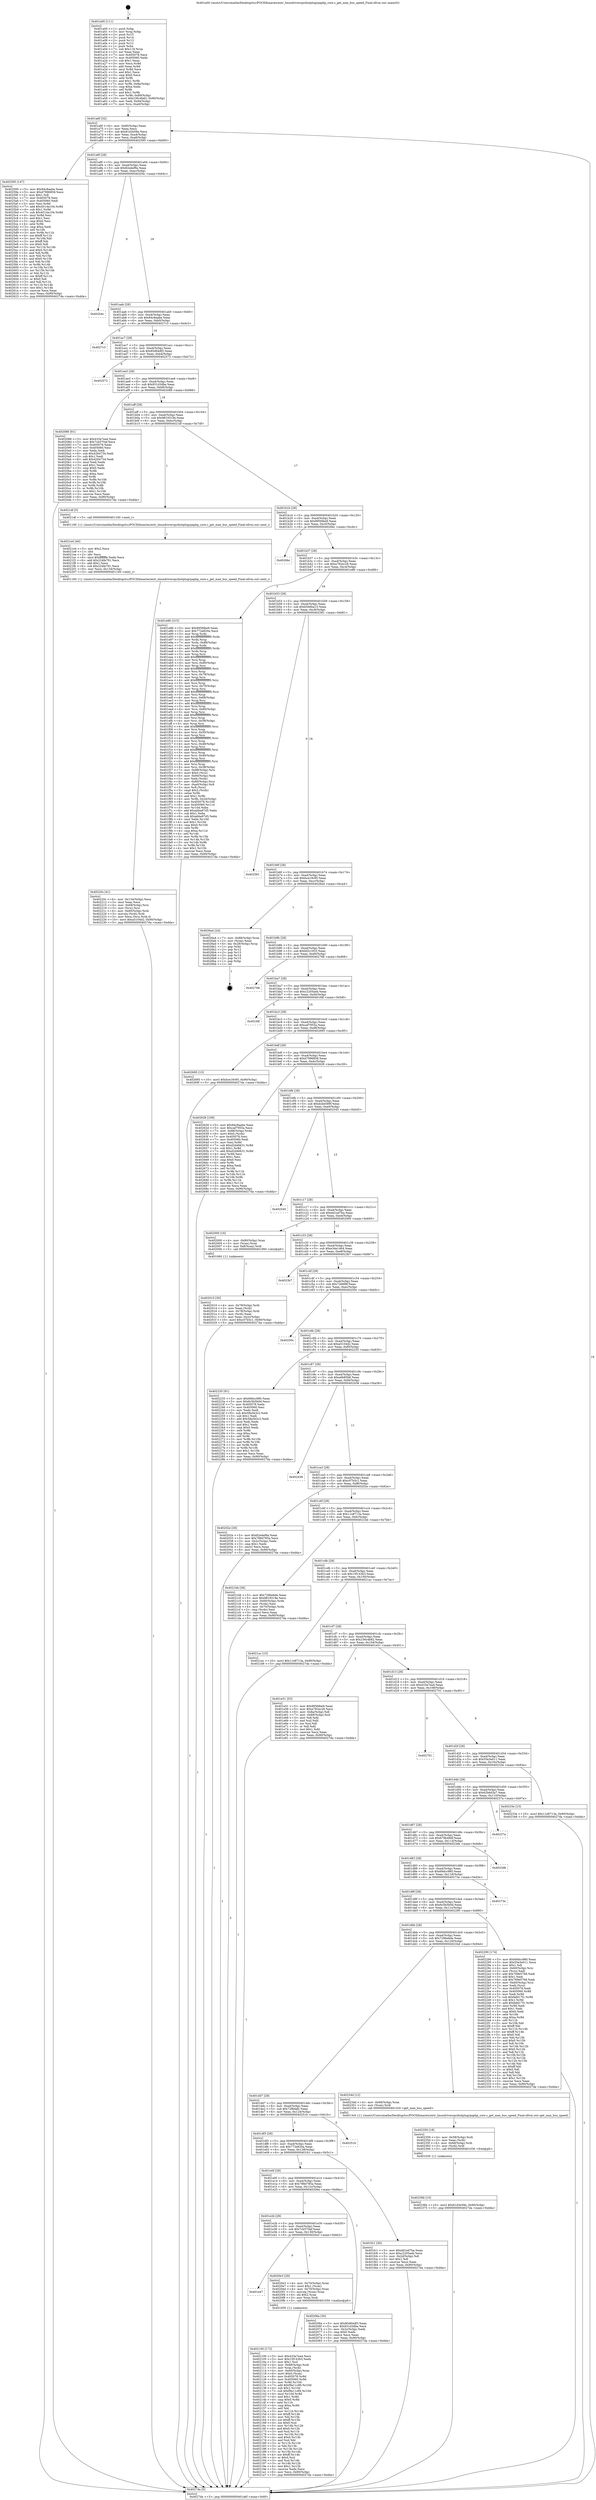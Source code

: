 digraph "0x401a00" {
  label = "0x401a00 (/mnt/c/Users/mathe/Desktop/tcc/POCII/binaries/extr_linuxdriverspcihotplugrpaphp_core.c_get_max_bus_speed_Final-ollvm.out::main(0))"
  labelloc = "t"
  node[shape=record]

  Entry [label="",width=0.3,height=0.3,shape=circle,fillcolor=black,style=filled]
  "0x401a6f" [label="{
     0x401a6f [32]\l
     | [instrs]\l
     &nbsp;&nbsp;0x401a6f \<+6\>: mov -0x90(%rbp),%eax\l
     &nbsp;&nbsp;0x401a75 \<+2\>: mov %eax,%ecx\l
     &nbsp;&nbsp;0x401a77 \<+6\>: sub $0x81d3e58e,%ecx\l
     &nbsp;&nbsp;0x401a7d \<+6\>: mov %eax,-0xa4(%rbp)\l
     &nbsp;&nbsp;0x401a83 \<+6\>: mov %ecx,-0xa8(%rbp)\l
     &nbsp;&nbsp;0x401a89 \<+6\>: je 0000000000402595 \<main+0xb95\>\l
  }"]
  "0x402595" [label="{
     0x402595 [147]\l
     | [instrs]\l
     &nbsp;&nbsp;0x402595 \<+5\>: mov $0x84c8aabe,%eax\l
     &nbsp;&nbsp;0x40259a \<+5\>: mov $0xd7996858,%ecx\l
     &nbsp;&nbsp;0x40259f \<+2\>: mov $0x1,%dl\l
     &nbsp;&nbsp;0x4025a1 \<+7\>: mov 0x405078,%esi\l
     &nbsp;&nbsp;0x4025a8 \<+7\>: mov 0x405060,%edi\l
     &nbsp;&nbsp;0x4025af \<+3\>: mov %esi,%r8d\l
     &nbsp;&nbsp;0x4025b2 \<+7\>: add $0x4514a104,%r8d\l
     &nbsp;&nbsp;0x4025b9 \<+4\>: sub $0x1,%r8d\l
     &nbsp;&nbsp;0x4025bd \<+7\>: sub $0x4514a104,%r8d\l
     &nbsp;&nbsp;0x4025c4 \<+4\>: imul %r8d,%esi\l
     &nbsp;&nbsp;0x4025c8 \<+3\>: and $0x1,%esi\l
     &nbsp;&nbsp;0x4025cb \<+3\>: cmp $0x0,%esi\l
     &nbsp;&nbsp;0x4025ce \<+4\>: sete %r9b\l
     &nbsp;&nbsp;0x4025d2 \<+3\>: cmp $0xa,%edi\l
     &nbsp;&nbsp;0x4025d5 \<+4\>: setl %r10b\l
     &nbsp;&nbsp;0x4025d9 \<+3\>: mov %r9b,%r11b\l
     &nbsp;&nbsp;0x4025dc \<+4\>: xor $0xff,%r11b\l
     &nbsp;&nbsp;0x4025e0 \<+3\>: mov %r10b,%bl\l
     &nbsp;&nbsp;0x4025e3 \<+3\>: xor $0xff,%bl\l
     &nbsp;&nbsp;0x4025e6 \<+3\>: xor $0x0,%dl\l
     &nbsp;&nbsp;0x4025e9 \<+3\>: mov %r11b,%r14b\l
     &nbsp;&nbsp;0x4025ec \<+4\>: and $0x0,%r14b\l
     &nbsp;&nbsp;0x4025f0 \<+3\>: and %dl,%r9b\l
     &nbsp;&nbsp;0x4025f3 \<+3\>: mov %bl,%r15b\l
     &nbsp;&nbsp;0x4025f6 \<+4\>: and $0x0,%r15b\l
     &nbsp;&nbsp;0x4025fa \<+3\>: and %dl,%r10b\l
     &nbsp;&nbsp;0x4025fd \<+3\>: or %r9b,%r14b\l
     &nbsp;&nbsp;0x402600 \<+3\>: or %r10b,%r15b\l
     &nbsp;&nbsp;0x402603 \<+3\>: xor %r15b,%r14b\l
     &nbsp;&nbsp;0x402606 \<+3\>: or %bl,%r11b\l
     &nbsp;&nbsp;0x402609 \<+4\>: xor $0xff,%r11b\l
     &nbsp;&nbsp;0x40260d \<+3\>: or $0x0,%dl\l
     &nbsp;&nbsp;0x402610 \<+3\>: and %dl,%r11b\l
     &nbsp;&nbsp;0x402613 \<+3\>: or %r11b,%r14b\l
     &nbsp;&nbsp;0x402616 \<+4\>: test $0x1,%r14b\l
     &nbsp;&nbsp;0x40261a \<+3\>: cmovne %ecx,%eax\l
     &nbsp;&nbsp;0x40261d \<+6\>: mov %eax,-0x90(%rbp)\l
     &nbsp;&nbsp;0x402623 \<+5\>: jmp 00000000004027da \<main+0xdda\>\l
  }"]
  "0x401a8f" [label="{
     0x401a8f [28]\l
     | [instrs]\l
     &nbsp;&nbsp;0x401a8f \<+5\>: jmp 0000000000401a94 \<main+0x94\>\l
     &nbsp;&nbsp;0x401a94 \<+6\>: mov -0xa4(%rbp),%eax\l
     &nbsp;&nbsp;0x401a9a \<+5\>: sub $0x82edef9a,%eax\l
     &nbsp;&nbsp;0x401a9f \<+6\>: mov %eax,-0xac(%rbp)\l
     &nbsp;&nbsp;0x401aa5 \<+6\>: je 000000000040204c \<main+0x64c\>\l
  }"]
  Exit [label="",width=0.3,height=0.3,shape=circle,fillcolor=black,style=filled,peripheries=2]
  "0x40204c" [label="{
     0x40204c\l
  }", style=dashed]
  "0x401aab" [label="{
     0x401aab [28]\l
     | [instrs]\l
     &nbsp;&nbsp;0x401aab \<+5\>: jmp 0000000000401ab0 \<main+0xb0\>\l
     &nbsp;&nbsp;0x401ab0 \<+6\>: mov -0xa4(%rbp),%eax\l
     &nbsp;&nbsp;0x401ab6 \<+5\>: sub $0x84c8aabe,%eax\l
     &nbsp;&nbsp;0x401abb \<+6\>: mov %eax,-0xb0(%rbp)\l
     &nbsp;&nbsp;0x401ac1 \<+6\>: je 00000000004027c3 \<main+0xdc3\>\l
  }"]
  "0x40236b" [label="{
     0x40236b [15]\l
     | [instrs]\l
     &nbsp;&nbsp;0x40236b \<+10\>: movl $0x81d3e58e,-0x90(%rbp)\l
     &nbsp;&nbsp;0x402375 \<+5\>: jmp 00000000004027da \<main+0xdda\>\l
  }"]
  "0x4027c3" [label="{
     0x4027c3\l
  }", style=dashed]
  "0x401ac7" [label="{
     0x401ac7 [28]\l
     | [instrs]\l
     &nbsp;&nbsp;0x401ac7 \<+5\>: jmp 0000000000401acc \<main+0xcc\>\l
     &nbsp;&nbsp;0x401acc \<+6\>: mov -0xa4(%rbp),%eax\l
     &nbsp;&nbsp;0x401ad2 \<+5\>: sub $0x85d64df3,%eax\l
     &nbsp;&nbsp;0x401ad7 \<+6\>: mov %eax,-0xb4(%rbp)\l
     &nbsp;&nbsp;0x401add \<+6\>: je 0000000000402572 \<main+0xb72\>\l
  }"]
  "0x402359" [label="{
     0x402359 [18]\l
     | [instrs]\l
     &nbsp;&nbsp;0x402359 \<+4\>: mov -0x58(%rbp),%rdi\l
     &nbsp;&nbsp;0x40235d \<+2\>: mov %eax,(%rdi)\l
     &nbsp;&nbsp;0x40235f \<+4\>: mov -0x68(%rbp),%rdi\l
     &nbsp;&nbsp;0x402363 \<+3\>: mov (%rdi),%rdi\l
     &nbsp;&nbsp;0x402366 \<+5\>: call 0000000000401030 \<free@plt\>\l
     | [calls]\l
     &nbsp;&nbsp;0x401030 \{1\} (unknown)\l
  }"]
  "0x402572" [label="{
     0x402572\l
  }", style=dashed]
  "0x401ae3" [label="{
     0x401ae3 [28]\l
     | [instrs]\l
     &nbsp;&nbsp;0x401ae3 \<+5\>: jmp 0000000000401ae8 \<main+0xe8\>\l
     &nbsp;&nbsp;0x401ae8 \<+6\>: mov -0xa4(%rbp),%eax\l
     &nbsp;&nbsp;0x401aee \<+5\>: sub $0x931d3dbe,%eax\l
     &nbsp;&nbsp;0x401af3 \<+6\>: mov %eax,-0xb8(%rbp)\l
     &nbsp;&nbsp;0x401af9 \<+6\>: je 0000000000402088 \<main+0x688\>\l
  }"]
  "0x40220c" [label="{
     0x40220c [41]\l
     | [instrs]\l
     &nbsp;&nbsp;0x40220c \<+6\>: mov -0x134(%rbp),%ecx\l
     &nbsp;&nbsp;0x402212 \<+3\>: imul %eax,%ecx\l
     &nbsp;&nbsp;0x402215 \<+4\>: mov -0x68(%rbp),%rsi\l
     &nbsp;&nbsp;0x402219 \<+3\>: mov (%rsi),%rsi\l
     &nbsp;&nbsp;0x40221c \<+4\>: mov -0x60(%rbp),%rdi\l
     &nbsp;&nbsp;0x402220 \<+3\>: movslq (%rdi),%rdi\l
     &nbsp;&nbsp;0x402223 \<+3\>: mov %ecx,(%rsi,%rdi,4)\l
     &nbsp;&nbsp;0x402226 \<+10\>: movl $0xa5104d2,-0x90(%rbp)\l
     &nbsp;&nbsp;0x402230 \<+5\>: jmp 00000000004027da \<main+0xdda\>\l
  }"]
  "0x402088" [label="{
     0x402088 [91]\l
     | [instrs]\l
     &nbsp;&nbsp;0x402088 \<+5\>: mov $0x433a7ea4,%eax\l
     &nbsp;&nbsp;0x40208d \<+5\>: mov $0x7cb570af,%ecx\l
     &nbsp;&nbsp;0x402092 \<+7\>: mov 0x405078,%edx\l
     &nbsp;&nbsp;0x402099 \<+7\>: mov 0x405060,%esi\l
     &nbsp;&nbsp;0x4020a0 \<+2\>: mov %edx,%edi\l
     &nbsp;&nbsp;0x4020a2 \<+6\>: sub $0x4264734,%edi\l
     &nbsp;&nbsp;0x4020a8 \<+3\>: sub $0x1,%edi\l
     &nbsp;&nbsp;0x4020ab \<+6\>: add $0x4264734,%edi\l
     &nbsp;&nbsp;0x4020b1 \<+3\>: imul %edi,%edx\l
     &nbsp;&nbsp;0x4020b4 \<+3\>: and $0x1,%edx\l
     &nbsp;&nbsp;0x4020b7 \<+3\>: cmp $0x0,%edx\l
     &nbsp;&nbsp;0x4020ba \<+4\>: sete %r8b\l
     &nbsp;&nbsp;0x4020be \<+3\>: cmp $0xa,%esi\l
     &nbsp;&nbsp;0x4020c1 \<+4\>: setl %r9b\l
     &nbsp;&nbsp;0x4020c5 \<+3\>: mov %r8b,%r10b\l
     &nbsp;&nbsp;0x4020c8 \<+3\>: and %r9b,%r10b\l
     &nbsp;&nbsp;0x4020cb \<+3\>: xor %r9b,%r8b\l
     &nbsp;&nbsp;0x4020ce \<+3\>: or %r8b,%r10b\l
     &nbsp;&nbsp;0x4020d1 \<+4\>: test $0x1,%r10b\l
     &nbsp;&nbsp;0x4020d5 \<+3\>: cmovne %ecx,%eax\l
     &nbsp;&nbsp;0x4020d8 \<+6\>: mov %eax,-0x90(%rbp)\l
     &nbsp;&nbsp;0x4020de \<+5\>: jmp 00000000004027da \<main+0xdda\>\l
  }"]
  "0x401aff" [label="{
     0x401aff [28]\l
     | [instrs]\l
     &nbsp;&nbsp;0x401aff \<+5\>: jmp 0000000000401b04 \<main+0x104\>\l
     &nbsp;&nbsp;0x401b04 \<+6\>: mov -0xa4(%rbp),%eax\l
     &nbsp;&nbsp;0x401b0a \<+5\>: sub $0x9819319e,%eax\l
     &nbsp;&nbsp;0x401b0f \<+6\>: mov %eax,-0xbc(%rbp)\l
     &nbsp;&nbsp;0x401b15 \<+6\>: je 00000000004021df \<main+0x7df\>\l
  }"]
  "0x4021e4" [label="{
     0x4021e4 [40]\l
     | [instrs]\l
     &nbsp;&nbsp;0x4021e4 \<+5\>: mov $0x2,%ecx\l
     &nbsp;&nbsp;0x4021e9 \<+1\>: cltd\l
     &nbsp;&nbsp;0x4021ea \<+2\>: idiv %ecx\l
     &nbsp;&nbsp;0x4021ec \<+6\>: imul $0xfffffffe,%edx,%ecx\l
     &nbsp;&nbsp;0x4021f2 \<+6\>: add $0x224fa791,%ecx\l
     &nbsp;&nbsp;0x4021f8 \<+3\>: add $0x1,%ecx\l
     &nbsp;&nbsp;0x4021fb \<+6\>: sub $0x224fa791,%ecx\l
     &nbsp;&nbsp;0x402201 \<+6\>: mov %ecx,-0x134(%rbp)\l
     &nbsp;&nbsp;0x402207 \<+5\>: call 0000000000401160 \<next_i\>\l
     | [calls]\l
     &nbsp;&nbsp;0x401160 \{1\} (/mnt/c/Users/mathe/Desktop/tcc/POCII/binaries/extr_linuxdriverspcihotplugrpaphp_core.c_get_max_bus_speed_Final-ollvm.out::next_i)\l
  }"]
  "0x4021df" [label="{
     0x4021df [5]\l
     | [instrs]\l
     &nbsp;&nbsp;0x4021df \<+5\>: call 0000000000401160 \<next_i\>\l
     | [calls]\l
     &nbsp;&nbsp;0x401160 \{1\} (/mnt/c/Users/mathe/Desktop/tcc/POCII/binaries/extr_linuxdriverspcihotplugrpaphp_core.c_get_max_bus_speed_Final-ollvm.out::next_i)\l
  }"]
  "0x401b1b" [label="{
     0x401b1b [28]\l
     | [instrs]\l
     &nbsp;&nbsp;0x401b1b \<+5\>: jmp 0000000000401b20 \<main+0x120\>\l
     &nbsp;&nbsp;0x401b20 \<+6\>: mov -0xa4(%rbp),%eax\l
     &nbsp;&nbsp;0x401b26 \<+5\>: sub $0x995fdbe9,%eax\l
     &nbsp;&nbsp;0x401b2b \<+6\>: mov %eax,-0xc0(%rbp)\l
     &nbsp;&nbsp;0x401b31 \<+6\>: je 00000000004026bc \<main+0xcbc\>\l
  }"]
  "0x402100" [label="{
     0x402100 [172]\l
     | [instrs]\l
     &nbsp;&nbsp;0x402100 \<+5\>: mov $0x433a7ea4,%ecx\l
     &nbsp;&nbsp;0x402105 \<+5\>: mov $0x15f143b3,%edx\l
     &nbsp;&nbsp;0x40210a \<+3\>: mov $0x1,%sil\l
     &nbsp;&nbsp;0x40210d \<+4\>: mov -0x68(%rbp),%rdi\l
     &nbsp;&nbsp;0x402111 \<+3\>: mov %rax,(%rdi)\l
     &nbsp;&nbsp;0x402114 \<+4\>: mov -0x60(%rbp),%rax\l
     &nbsp;&nbsp;0x402118 \<+6\>: movl $0x0,(%rax)\l
     &nbsp;&nbsp;0x40211e \<+8\>: mov 0x405078,%r8d\l
     &nbsp;&nbsp;0x402126 \<+8\>: mov 0x405060,%r9d\l
     &nbsp;&nbsp;0x40212e \<+3\>: mov %r8d,%r10d\l
     &nbsp;&nbsp;0x402131 \<+7\>: add $0xf9a11c89,%r10d\l
     &nbsp;&nbsp;0x402138 \<+4\>: sub $0x1,%r10d\l
     &nbsp;&nbsp;0x40213c \<+7\>: sub $0xf9a11c89,%r10d\l
     &nbsp;&nbsp;0x402143 \<+4\>: imul %r10d,%r8d\l
     &nbsp;&nbsp;0x402147 \<+4\>: and $0x1,%r8d\l
     &nbsp;&nbsp;0x40214b \<+4\>: cmp $0x0,%r8d\l
     &nbsp;&nbsp;0x40214f \<+4\>: sete %r11b\l
     &nbsp;&nbsp;0x402153 \<+4\>: cmp $0xa,%r9d\l
     &nbsp;&nbsp;0x402157 \<+3\>: setl %bl\l
     &nbsp;&nbsp;0x40215a \<+3\>: mov %r11b,%r14b\l
     &nbsp;&nbsp;0x40215d \<+4\>: xor $0xff,%r14b\l
     &nbsp;&nbsp;0x402161 \<+3\>: mov %bl,%r15b\l
     &nbsp;&nbsp;0x402164 \<+4\>: xor $0xff,%r15b\l
     &nbsp;&nbsp;0x402168 \<+4\>: xor $0x0,%sil\l
     &nbsp;&nbsp;0x40216c \<+3\>: mov %r14b,%r12b\l
     &nbsp;&nbsp;0x40216f \<+4\>: and $0x0,%r12b\l
     &nbsp;&nbsp;0x402173 \<+3\>: and %sil,%r11b\l
     &nbsp;&nbsp;0x402176 \<+3\>: mov %r15b,%r13b\l
     &nbsp;&nbsp;0x402179 \<+4\>: and $0x0,%r13b\l
     &nbsp;&nbsp;0x40217d \<+3\>: and %sil,%bl\l
     &nbsp;&nbsp;0x402180 \<+3\>: or %r11b,%r12b\l
     &nbsp;&nbsp;0x402183 \<+3\>: or %bl,%r13b\l
     &nbsp;&nbsp;0x402186 \<+3\>: xor %r13b,%r12b\l
     &nbsp;&nbsp;0x402189 \<+3\>: or %r15b,%r14b\l
     &nbsp;&nbsp;0x40218c \<+4\>: xor $0xff,%r14b\l
     &nbsp;&nbsp;0x402190 \<+4\>: or $0x0,%sil\l
     &nbsp;&nbsp;0x402194 \<+3\>: and %sil,%r14b\l
     &nbsp;&nbsp;0x402197 \<+3\>: or %r14b,%r12b\l
     &nbsp;&nbsp;0x40219a \<+4\>: test $0x1,%r12b\l
     &nbsp;&nbsp;0x40219e \<+3\>: cmovne %edx,%ecx\l
     &nbsp;&nbsp;0x4021a1 \<+6\>: mov %ecx,-0x90(%rbp)\l
     &nbsp;&nbsp;0x4021a7 \<+5\>: jmp 00000000004027da \<main+0xdda\>\l
  }"]
  "0x4026bc" [label="{
     0x4026bc\l
  }", style=dashed]
  "0x401b37" [label="{
     0x401b37 [28]\l
     | [instrs]\l
     &nbsp;&nbsp;0x401b37 \<+5\>: jmp 0000000000401b3c \<main+0x13c\>\l
     &nbsp;&nbsp;0x401b3c \<+6\>: mov -0xa4(%rbp),%eax\l
     &nbsp;&nbsp;0x401b42 \<+5\>: sub $0xa792ec28,%eax\l
     &nbsp;&nbsp;0x401b47 \<+6\>: mov %eax,-0xc4(%rbp)\l
     &nbsp;&nbsp;0x401b4d \<+6\>: je 0000000000401e86 \<main+0x486\>\l
  }"]
  "0x401e47" [label="{
     0x401e47\l
  }", style=dashed]
  "0x401e86" [label="{
     0x401e86 [315]\l
     | [instrs]\l
     &nbsp;&nbsp;0x401e86 \<+5\>: mov $0x995fdbe9,%eax\l
     &nbsp;&nbsp;0x401e8b \<+5\>: mov $0x772e820a,%ecx\l
     &nbsp;&nbsp;0x401e90 \<+3\>: mov %rsp,%rdx\l
     &nbsp;&nbsp;0x401e93 \<+4\>: add $0xfffffffffffffff0,%rdx\l
     &nbsp;&nbsp;0x401e97 \<+3\>: mov %rdx,%rsp\l
     &nbsp;&nbsp;0x401e9a \<+7\>: mov %rdx,-0x88(%rbp)\l
     &nbsp;&nbsp;0x401ea1 \<+3\>: mov %rsp,%rdx\l
     &nbsp;&nbsp;0x401ea4 \<+4\>: add $0xfffffffffffffff0,%rdx\l
     &nbsp;&nbsp;0x401ea8 \<+3\>: mov %rdx,%rsp\l
     &nbsp;&nbsp;0x401eab \<+3\>: mov %rsp,%rsi\l
     &nbsp;&nbsp;0x401eae \<+4\>: add $0xfffffffffffffff0,%rsi\l
     &nbsp;&nbsp;0x401eb2 \<+3\>: mov %rsi,%rsp\l
     &nbsp;&nbsp;0x401eb5 \<+4\>: mov %rsi,-0x80(%rbp)\l
     &nbsp;&nbsp;0x401eb9 \<+3\>: mov %rsp,%rsi\l
     &nbsp;&nbsp;0x401ebc \<+4\>: add $0xfffffffffffffff0,%rsi\l
     &nbsp;&nbsp;0x401ec0 \<+3\>: mov %rsi,%rsp\l
     &nbsp;&nbsp;0x401ec3 \<+4\>: mov %rsi,-0x78(%rbp)\l
     &nbsp;&nbsp;0x401ec7 \<+3\>: mov %rsp,%rsi\l
     &nbsp;&nbsp;0x401eca \<+4\>: add $0xfffffffffffffff0,%rsi\l
     &nbsp;&nbsp;0x401ece \<+3\>: mov %rsi,%rsp\l
     &nbsp;&nbsp;0x401ed1 \<+4\>: mov %rsi,-0x70(%rbp)\l
     &nbsp;&nbsp;0x401ed5 \<+3\>: mov %rsp,%rsi\l
     &nbsp;&nbsp;0x401ed8 \<+4\>: add $0xfffffffffffffff0,%rsi\l
     &nbsp;&nbsp;0x401edc \<+3\>: mov %rsi,%rsp\l
     &nbsp;&nbsp;0x401edf \<+4\>: mov %rsi,-0x68(%rbp)\l
     &nbsp;&nbsp;0x401ee3 \<+3\>: mov %rsp,%rsi\l
     &nbsp;&nbsp;0x401ee6 \<+4\>: add $0xfffffffffffffff0,%rsi\l
     &nbsp;&nbsp;0x401eea \<+3\>: mov %rsi,%rsp\l
     &nbsp;&nbsp;0x401eed \<+4\>: mov %rsi,-0x60(%rbp)\l
     &nbsp;&nbsp;0x401ef1 \<+3\>: mov %rsp,%rsi\l
     &nbsp;&nbsp;0x401ef4 \<+4\>: add $0xfffffffffffffff0,%rsi\l
     &nbsp;&nbsp;0x401ef8 \<+3\>: mov %rsi,%rsp\l
     &nbsp;&nbsp;0x401efb \<+4\>: mov %rsi,-0x58(%rbp)\l
     &nbsp;&nbsp;0x401eff \<+3\>: mov %rsp,%rsi\l
     &nbsp;&nbsp;0x401f02 \<+4\>: add $0xfffffffffffffff0,%rsi\l
     &nbsp;&nbsp;0x401f06 \<+3\>: mov %rsi,%rsp\l
     &nbsp;&nbsp;0x401f09 \<+4\>: mov %rsi,-0x50(%rbp)\l
     &nbsp;&nbsp;0x401f0d \<+3\>: mov %rsp,%rsi\l
     &nbsp;&nbsp;0x401f10 \<+4\>: add $0xfffffffffffffff0,%rsi\l
     &nbsp;&nbsp;0x401f14 \<+3\>: mov %rsi,%rsp\l
     &nbsp;&nbsp;0x401f17 \<+4\>: mov %rsi,-0x48(%rbp)\l
     &nbsp;&nbsp;0x401f1b \<+3\>: mov %rsp,%rsi\l
     &nbsp;&nbsp;0x401f1e \<+4\>: add $0xfffffffffffffff0,%rsi\l
     &nbsp;&nbsp;0x401f22 \<+3\>: mov %rsi,%rsp\l
     &nbsp;&nbsp;0x401f25 \<+4\>: mov %rsi,-0x40(%rbp)\l
     &nbsp;&nbsp;0x401f29 \<+3\>: mov %rsp,%rsi\l
     &nbsp;&nbsp;0x401f2c \<+4\>: add $0xfffffffffffffff0,%rsi\l
     &nbsp;&nbsp;0x401f30 \<+3\>: mov %rsi,%rsp\l
     &nbsp;&nbsp;0x401f33 \<+4\>: mov %rsi,-0x38(%rbp)\l
     &nbsp;&nbsp;0x401f37 \<+7\>: mov -0x88(%rbp),%rsi\l
     &nbsp;&nbsp;0x401f3e \<+6\>: movl $0x0,(%rsi)\l
     &nbsp;&nbsp;0x401f44 \<+6\>: mov -0x94(%rbp),%edi\l
     &nbsp;&nbsp;0x401f4a \<+2\>: mov %edi,(%rdx)\l
     &nbsp;&nbsp;0x401f4c \<+4\>: mov -0x80(%rbp),%rsi\l
     &nbsp;&nbsp;0x401f50 \<+7\>: mov -0xa0(%rbp),%r8\l
     &nbsp;&nbsp;0x401f57 \<+3\>: mov %r8,(%rsi)\l
     &nbsp;&nbsp;0x401f5a \<+3\>: cmpl $0x2,(%rdx)\l
     &nbsp;&nbsp;0x401f5d \<+4\>: setne %r9b\l
     &nbsp;&nbsp;0x401f61 \<+4\>: and $0x1,%r9b\l
     &nbsp;&nbsp;0x401f65 \<+4\>: mov %r9b,-0x2d(%rbp)\l
     &nbsp;&nbsp;0x401f69 \<+8\>: mov 0x405078,%r10d\l
     &nbsp;&nbsp;0x401f71 \<+8\>: mov 0x405060,%r11d\l
     &nbsp;&nbsp;0x401f79 \<+3\>: mov %r10d,%ebx\l
     &nbsp;&nbsp;0x401f7c \<+6\>: add $0xabba97d5,%ebx\l
     &nbsp;&nbsp;0x401f82 \<+3\>: sub $0x1,%ebx\l
     &nbsp;&nbsp;0x401f85 \<+6\>: sub $0xabba97d5,%ebx\l
     &nbsp;&nbsp;0x401f8b \<+4\>: imul %ebx,%r10d\l
     &nbsp;&nbsp;0x401f8f \<+4\>: and $0x1,%r10d\l
     &nbsp;&nbsp;0x401f93 \<+4\>: cmp $0x0,%r10d\l
     &nbsp;&nbsp;0x401f97 \<+4\>: sete %r9b\l
     &nbsp;&nbsp;0x401f9b \<+4\>: cmp $0xa,%r11d\l
     &nbsp;&nbsp;0x401f9f \<+4\>: setl %r14b\l
     &nbsp;&nbsp;0x401fa3 \<+3\>: mov %r9b,%r15b\l
     &nbsp;&nbsp;0x401fa6 \<+3\>: and %r14b,%r15b\l
     &nbsp;&nbsp;0x401fa9 \<+3\>: xor %r14b,%r9b\l
     &nbsp;&nbsp;0x401fac \<+3\>: or %r9b,%r15b\l
     &nbsp;&nbsp;0x401faf \<+4\>: test $0x1,%r15b\l
     &nbsp;&nbsp;0x401fb3 \<+3\>: cmovne %ecx,%eax\l
     &nbsp;&nbsp;0x401fb6 \<+6\>: mov %eax,-0x90(%rbp)\l
     &nbsp;&nbsp;0x401fbc \<+5\>: jmp 00000000004027da \<main+0xdda\>\l
  }"]
  "0x401b53" [label="{
     0x401b53 [28]\l
     | [instrs]\l
     &nbsp;&nbsp;0x401b53 \<+5\>: jmp 0000000000401b58 \<main+0x158\>\l
     &nbsp;&nbsp;0x401b58 \<+6\>: mov -0xa4(%rbp),%eax\l
     &nbsp;&nbsp;0x401b5e \<+5\>: sub $0xb5b6ba15,%eax\l
     &nbsp;&nbsp;0x401b63 \<+6\>: mov %eax,-0xc8(%rbp)\l
     &nbsp;&nbsp;0x401b69 \<+6\>: je 0000000000402581 \<main+0xb81\>\l
  }"]
  "0x4020e3" [label="{
     0x4020e3 [29]\l
     | [instrs]\l
     &nbsp;&nbsp;0x4020e3 \<+4\>: mov -0x70(%rbp),%rax\l
     &nbsp;&nbsp;0x4020e7 \<+6\>: movl $0x1,(%rax)\l
     &nbsp;&nbsp;0x4020ed \<+4\>: mov -0x70(%rbp),%rax\l
     &nbsp;&nbsp;0x4020f1 \<+3\>: movslq (%rax),%rax\l
     &nbsp;&nbsp;0x4020f4 \<+4\>: shl $0x2,%rax\l
     &nbsp;&nbsp;0x4020f8 \<+3\>: mov %rax,%rdi\l
     &nbsp;&nbsp;0x4020fb \<+5\>: call 0000000000401050 \<malloc@plt\>\l
     | [calls]\l
     &nbsp;&nbsp;0x401050 \{1\} (unknown)\l
  }"]
  "0x402581" [label="{
     0x402581\l
  }", style=dashed]
  "0x401b6f" [label="{
     0x401b6f [28]\l
     | [instrs]\l
     &nbsp;&nbsp;0x401b6f \<+5\>: jmp 0000000000401b74 \<main+0x174\>\l
     &nbsp;&nbsp;0x401b74 \<+6\>: mov -0xa4(%rbp),%eax\l
     &nbsp;&nbsp;0x401b7a \<+5\>: sub $0xbce19c95,%eax\l
     &nbsp;&nbsp;0x401b7f \<+6\>: mov %eax,-0xcc(%rbp)\l
     &nbsp;&nbsp;0x401b85 \<+6\>: je 00000000004026a4 \<main+0xca4\>\l
  }"]
  "0x401e2b" [label="{
     0x401e2b [28]\l
     | [instrs]\l
     &nbsp;&nbsp;0x401e2b \<+5\>: jmp 0000000000401e30 \<main+0x430\>\l
     &nbsp;&nbsp;0x401e30 \<+6\>: mov -0xa4(%rbp),%eax\l
     &nbsp;&nbsp;0x401e36 \<+5\>: sub $0x7cb570af,%eax\l
     &nbsp;&nbsp;0x401e3b \<+6\>: mov %eax,-0x130(%rbp)\l
     &nbsp;&nbsp;0x401e41 \<+6\>: je 00000000004020e3 \<main+0x6e3\>\l
  }"]
  "0x4026a4" [label="{
     0x4026a4 [24]\l
     | [instrs]\l
     &nbsp;&nbsp;0x4026a4 \<+7\>: mov -0x88(%rbp),%rax\l
     &nbsp;&nbsp;0x4026ab \<+2\>: mov (%rax),%eax\l
     &nbsp;&nbsp;0x4026ad \<+4\>: lea -0x28(%rbp),%rsp\l
     &nbsp;&nbsp;0x4026b1 \<+1\>: pop %rbx\l
     &nbsp;&nbsp;0x4026b2 \<+2\>: pop %r12\l
     &nbsp;&nbsp;0x4026b4 \<+2\>: pop %r13\l
     &nbsp;&nbsp;0x4026b6 \<+2\>: pop %r14\l
     &nbsp;&nbsp;0x4026b8 \<+2\>: pop %r15\l
     &nbsp;&nbsp;0x4026ba \<+1\>: pop %rbp\l
     &nbsp;&nbsp;0x4026bb \<+1\>: ret\l
  }"]
  "0x401b8b" [label="{
     0x401b8b [28]\l
     | [instrs]\l
     &nbsp;&nbsp;0x401b8b \<+5\>: jmp 0000000000401b90 \<main+0x190\>\l
     &nbsp;&nbsp;0x401b90 \<+6\>: mov -0xa4(%rbp),%eax\l
     &nbsp;&nbsp;0x401b96 \<+5\>: sub $0xbf2c1933,%eax\l
     &nbsp;&nbsp;0x401b9b \<+6\>: mov %eax,-0xd0(%rbp)\l
     &nbsp;&nbsp;0x401ba1 \<+6\>: je 0000000000402768 \<main+0xd68\>\l
  }"]
  "0x40206a" [label="{
     0x40206a [30]\l
     | [instrs]\l
     &nbsp;&nbsp;0x40206a \<+5\>: mov $0x85d64df3,%eax\l
     &nbsp;&nbsp;0x40206f \<+5\>: mov $0x931d3dbe,%ecx\l
     &nbsp;&nbsp;0x402074 \<+3\>: mov -0x2c(%rbp),%edx\l
     &nbsp;&nbsp;0x402077 \<+3\>: cmp $0x0,%edx\l
     &nbsp;&nbsp;0x40207a \<+3\>: cmove %ecx,%eax\l
     &nbsp;&nbsp;0x40207d \<+6\>: mov %eax,-0x90(%rbp)\l
     &nbsp;&nbsp;0x402083 \<+5\>: jmp 00000000004027da \<main+0xdda\>\l
  }"]
  "0x402768" [label="{
     0x402768\l
  }", style=dashed]
  "0x401ba7" [label="{
     0x401ba7 [28]\l
     | [instrs]\l
     &nbsp;&nbsp;0x401ba7 \<+5\>: jmp 0000000000401bac \<main+0x1ac\>\l
     &nbsp;&nbsp;0x401bac \<+6\>: mov -0xa4(%rbp),%eax\l
     &nbsp;&nbsp;0x401bb2 \<+5\>: sub $0xc2205aeb,%eax\l
     &nbsp;&nbsp;0x401bb7 \<+6\>: mov %eax,-0xd4(%rbp)\l
     &nbsp;&nbsp;0x401bbd \<+6\>: je 0000000000401fdf \<main+0x5df\>\l
  }"]
  "0x402010" [label="{
     0x402010 [30]\l
     | [instrs]\l
     &nbsp;&nbsp;0x402010 \<+4\>: mov -0x78(%rbp),%rdi\l
     &nbsp;&nbsp;0x402014 \<+2\>: mov %eax,(%rdi)\l
     &nbsp;&nbsp;0x402016 \<+4\>: mov -0x78(%rbp),%rdi\l
     &nbsp;&nbsp;0x40201a \<+2\>: mov (%rdi),%eax\l
     &nbsp;&nbsp;0x40201c \<+3\>: mov %eax,-0x2c(%rbp)\l
     &nbsp;&nbsp;0x40201f \<+10\>: movl $0xc07b5c1,-0x90(%rbp)\l
     &nbsp;&nbsp;0x402029 \<+5\>: jmp 00000000004027da \<main+0xdda\>\l
  }"]
  "0x401fdf" [label="{
     0x401fdf\l
  }", style=dashed]
  "0x401bc3" [label="{
     0x401bc3 [28]\l
     | [instrs]\l
     &nbsp;&nbsp;0x401bc3 \<+5\>: jmp 0000000000401bc8 \<main+0x1c8\>\l
     &nbsp;&nbsp;0x401bc8 \<+6\>: mov -0xa4(%rbp),%eax\l
     &nbsp;&nbsp;0x401bce \<+5\>: sub $0xcaf7955a,%eax\l
     &nbsp;&nbsp;0x401bd3 \<+6\>: mov %eax,-0xd8(%rbp)\l
     &nbsp;&nbsp;0x401bd9 \<+6\>: je 0000000000402695 \<main+0xc95\>\l
  }"]
  "0x401e0f" [label="{
     0x401e0f [28]\l
     | [instrs]\l
     &nbsp;&nbsp;0x401e0f \<+5\>: jmp 0000000000401e14 \<main+0x414\>\l
     &nbsp;&nbsp;0x401e14 \<+6\>: mov -0xa4(%rbp),%eax\l
     &nbsp;&nbsp;0x401e1a \<+5\>: sub $0x788d785a,%eax\l
     &nbsp;&nbsp;0x401e1f \<+6\>: mov %eax,-0x12c(%rbp)\l
     &nbsp;&nbsp;0x401e25 \<+6\>: je 000000000040206a \<main+0x66a\>\l
  }"]
  "0x402695" [label="{
     0x402695 [15]\l
     | [instrs]\l
     &nbsp;&nbsp;0x402695 \<+10\>: movl $0xbce19c95,-0x90(%rbp)\l
     &nbsp;&nbsp;0x40269f \<+5\>: jmp 00000000004027da \<main+0xdda\>\l
  }"]
  "0x401bdf" [label="{
     0x401bdf [28]\l
     | [instrs]\l
     &nbsp;&nbsp;0x401bdf \<+5\>: jmp 0000000000401be4 \<main+0x1e4\>\l
     &nbsp;&nbsp;0x401be4 \<+6\>: mov -0xa4(%rbp),%eax\l
     &nbsp;&nbsp;0x401bea \<+5\>: sub $0xd7996858,%eax\l
     &nbsp;&nbsp;0x401bef \<+6\>: mov %eax,-0xdc(%rbp)\l
     &nbsp;&nbsp;0x401bf5 \<+6\>: je 0000000000402628 \<main+0xc28\>\l
  }"]
  "0x401fc1" [label="{
     0x401fc1 [30]\l
     | [instrs]\l
     &nbsp;&nbsp;0x401fc1 \<+5\>: mov $0xdd1ed7ba,%eax\l
     &nbsp;&nbsp;0x401fc6 \<+5\>: mov $0xc2205aeb,%ecx\l
     &nbsp;&nbsp;0x401fcb \<+3\>: mov -0x2d(%rbp),%dl\l
     &nbsp;&nbsp;0x401fce \<+3\>: test $0x1,%dl\l
     &nbsp;&nbsp;0x401fd1 \<+3\>: cmovne %ecx,%eax\l
     &nbsp;&nbsp;0x401fd4 \<+6\>: mov %eax,-0x90(%rbp)\l
     &nbsp;&nbsp;0x401fda \<+5\>: jmp 00000000004027da \<main+0xdda\>\l
  }"]
  "0x402628" [label="{
     0x402628 [109]\l
     | [instrs]\l
     &nbsp;&nbsp;0x402628 \<+5\>: mov $0x84c8aabe,%eax\l
     &nbsp;&nbsp;0x40262d \<+5\>: mov $0xcaf7955a,%ecx\l
     &nbsp;&nbsp;0x402632 \<+7\>: mov -0x88(%rbp),%rdx\l
     &nbsp;&nbsp;0x402639 \<+6\>: movl $0x0,(%rdx)\l
     &nbsp;&nbsp;0x40263f \<+7\>: mov 0x405078,%esi\l
     &nbsp;&nbsp;0x402646 \<+7\>: mov 0x405060,%edi\l
     &nbsp;&nbsp;0x40264d \<+3\>: mov %esi,%r8d\l
     &nbsp;&nbsp;0x402650 \<+7\>: sub $0xd2d46631,%r8d\l
     &nbsp;&nbsp;0x402657 \<+4\>: sub $0x1,%r8d\l
     &nbsp;&nbsp;0x40265b \<+7\>: add $0xd2d46631,%r8d\l
     &nbsp;&nbsp;0x402662 \<+4\>: imul %r8d,%esi\l
     &nbsp;&nbsp;0x402666 \<+3\>: and $0x1,%esi\l
     &nbsp;&nbsp;0x402669 \<+3\>: cmp $0x0,%esi\l
     &nbsp;&nbsp;0x40266c \<+4\>: sete %r9b\l
     &nbsp;&nbsp;0x402670 \<+3\>: cmp $0xa,%edi\l
     &nbsp;&nbsp;0x402673 \<+4\>: setl %r10b\l
     &nbsp;&nbsp;0x402677 \<+3\>: mov %r9b,%r11b\l
     &nbsp;&nbsp;0x40267a \<+3\>: and %r10b,%r11b\l
     &nbsp;&nbsp;0x40267d \<+3\>: xor %r10b,%r9b\l
     &nbsp;&nbsp;0x402680 \<+3\>: or %r9b,%r11b\l
     &nbsp;&nbsp;0x402683 \<+4\>: test $0x1,%r11b\l
     &nbsp;&nbsp;0x402687 \<+3\>: cmovne %ecx,%eax\l
     &nbsp;&nbsp;0x40268a \<+6\>: mov %eax,-0x90(%rbp)\l
     &nbsp;&nbsp;0x402690 \<+5\>: jmp 00000000004027da \<main+0xdda\>\l
  }"]
  "0x401bfb" [label="{
     0x401bfb [28]\l
     | [instrs]\l
     &nbsp;&nbsp;0x401bfb \<+5\>: jmp 0000000000401c00 \<main+0x200\>\l
     &nbsp;&nbsp;0x401c00 \<+6\>: mov -0xa4(%rbp),%eax\l
     &nbsp;&nbsp;0x401c06 \<+5\>: sub $0xdcbb589f,%eax\l
     &nbsp;&nbsp;0x401c0b \<+6\>: mov %eax,-0xe0(%rbp)\l
     &nbsp;&nbsp;0x401c11 \<+6\>: je 0000000000402545 \<main+0xb45\>\l
  }"]
  "0x401df3" [label="{
     0x401df3 [28]\l
     | [instrs]\l
     &nbsp;&nbsp;0x401df3 \<+5\>: jmp 0000000000401df8 \<main+0x3f8\>\l
     &nbsp;&nbsp;0x401df8 \<+6\>: mov -0xa4(%rbp),%eax\l
     &nbsp;&nbsp;0x401dfe \<+5\>: sub $0x772e820a,%eax\l
     &nbsp;&nbsp;0x401e03 \<+6\>: mov %eax,-0x128(%rbp)\l
     &nbsp;&nbsp;0x401e09 \<+6\>: je 0000000000401fc1 \<main+0x5c1\>\l
  }"]
  "0x402545" [label="{
     0x402545\l
  }", style=dashed]
  "0x401c17" [label="{
     0x401c17 [28]\l
     | [instrs]\l
     &nbsp;&nbsp;0x401c17 \<+5\>: jmp 0000000000401c1c \<main+0x21c\>\l
     &nbsp;&nbsp;0x401c1c \<+6\>: mov -0xa4(%rbp),%eax\l
     &nbsp;&nbsp;0x401c22 \<+5\>: sub $0xdd1ed7ba,%eax\l
     &nbsp;&nbsp;0x401c27 \<+6\>: mov %eax,-0xe4(%rbp)\l
     &nbsp;&nbsp;0x401c2d \<+6\>: je 0000000000402000 \<main+0x600\>\l
  }"]
  "0x40251b" [label="{
     0x40251b\l
  }", style=dashed]
  "0x402000" [label="{
     0x402000 [16]\l
     | [instrs]\l
     &nbsp;&nbsp;0x402000 \<+4\>: mov -0x80(%rbp),%rax\l
     &nbsp;&nbsp;0x402004 \<+3\>: mov (%rax),%rax\l
     &nbsp;&nbsp;0x402007 \<+4\>: mov 0x8(%rax),%rdi\l
     &nbsp;&nbsp;0x40200b \<+5\>: call 0000000000401060 \<atoi@plt\>\l
     | [calls]\l
     &nbsp;&nbsp;0x401060 \{1\} (unknown)\l
  }"]
  "0x401c33" [label="{
     0x401c33 [28]\l
     | [instrs]\l
     &nbsp;&nbsp;0x401c33 \<+5\>: jmp 0000000000401c38 \<main+0x238\>\l
     &nbsp;&nbsp;0x401c38 \<+6\>: mov -0xa4(%rbp),%eax\l
     &nbsp;&nbsp;0x401c3e \<+5\>: sub $0xe34e1464,%eax\l
     &nbsp;&nbsp;0x401c43 \<+6\>: mov %eax,-0xe8(%rbp)\l
     &nbsp;&nbsp;0x401c49 \<+6\>: je 00000000004023b7 \<main+0x9b7\>\l
  }"]
  "0x401dd7" [label="{
     0x401dd7 [28]\l
     | [instrs]\l
     &nbsp;&nbsp;0x401dd7 \<+5\>: jmp 0000000000401ddc \<main+0x3dc\>\l
     &nbsp;&nbsp;0x401ddc \<+6\>: mov -0xa4(%rbp),%eax\l
     &nbsp;&nbsp;0x401de2 \<+5\>: sub $0x72fbdafc,%eax\l
     &nbsp;&nbsp;0x401de7 \<+6\>: mov %eax,-0x124(%rbp)\l
     &nbsp;&nbsp;0x401ded \<+6\>: je 000000000040251b \<main+0xb1b\>\l
  }"]
  "0x4023b7" [label="{
     0x4023b7\l
  }", style=dashed]
  "0x401c4f" [label="{
     0x401c4f [28]\l
     | [instrs]\l
     &nbsp;&nbsp;0x401c4f \<+5\>: jmp 0000000000401c54 \<main+0x254\>\l
     &nbsp;&nbsp;0x401c54 \<+6\>: mov -0xa4(%rbp),%eax\l
     &nbsp;&nbsp;0x401c5a \<+5\>: sub $0x7266f8f,%eax\l
     &nbsp;&nbsp;0x401c5f \<+6\>: mov %eax,-0xec(%rbp)\l
     &nbsp;&nbsp;0x401c65 \<+6\>: je 000000000040250c \<main+0xb0c\>\l
  }"]
  "0x40234d" [label="{
     0x40234d [12]\l
     | [instrs]\l
     &nbsp;&nbsp;0x40234d \<+4\>: mov -0x68(%rbp),%rax\l
     &nbsp;&nbsp;0x402351 \<+3\>: mov (%rax),%rdi\l
     &nbsp;&nbsp;0x402354 \<+5\>: call 00000000004013c0 \<get_max_bus_speed\>\l
     | [calls]\l
     &nbsp;&nbsp;0x4013c0 \{1\} (/mnt/c/Users/mathe/Desktop/tcc/POCII/binaries/extr_linuxdriverspcihotplugrpaphp_core.c_get_max_bus_speed_Final-ollvm.out::get_max_bus_speed)\l
  }"]
  "0x40250c" [label="{
     0x40250c\l
  }", style=dashed]
  "0x401c6b" [label="{
     0x401c6b [28]\l
     | [instrs]\l
     &nbsp;&nbsp;0x401c6b \<+5\>: jmp 0000000000401c70 \<main+0x270\>\l
     &nbsp;&nbsp;0x401c70 \<+6\>: mov -0xa4(%rbp),%eax\l
     &nbsp;&nbsp;0x401c76 \<+5\>: sub $0xa5104d2,%eax\l
     &nbsp;&nbsp;0x401c7b \<+6\>: mov %eax,-0xf0(%rbp)\l
     &nbsp;&nbsp;0x401c81 \<+6\>: je 0000000000402235 \<main+0x835\>\l
  }"]
  "0x401dbb" [label="{
     0x401dbb [28]\l
     | [instrs]\l
     &nbsp;&nbsp;0x401dbb \<+5\>: jmp 0000000000401dc0 \<main+0x3c0\>\l
     &nbsp;&nbsp;0x401dc0 \<+6\>: mov -0xa4(%rbp),%eax\l
     &nbsp;&nbsp;0x401dc6 \<+5\>: sub $0x729be6de,%eax\l
     &nbsp;&nbsp;0x401dcb \<+6\>: mov %eax,-0x120(%rbp)\l
     &nbsp;&nbsp;0x401dd1 \<+6\>: je 000000000040234d \<main+0x94d\>\l
  }"]
  "0x402235" [label="{
     0x402235 [91]\l
     | [instrs]\l
     &nbsp;&nbsp;0x402235 \<+5\>: mov $0x69dcc980,%eax\l
     &nbsp;&nbsp;0x40223a \<+5\>: mov $0x6c5b5b0d,%ecx\l
     &nbsp;&nbsp;0x40223f \<+7\>: mov 0x405078,%edx\l
     &nbsp;&nbsp;0x402246 \<+7\>: mov 0x405060,%esi\l
     &nbsp;&nbsp;0x40224d \<+2\>: mov %edx,%edi\l
     &nbsp;&nbsp;0x40224f \<+6\>: sub $0x58a5b3c2,%edi\l
     &nbsp;&nbsp;0x402255 \<+3\>: sub $0x1,%edi\l
     &nbsp;&nbsp;0x402258 \<+6\>: add $0x58a5b3c2,%edi\l
     &nbsp;&nbsp;0x40225e \<+3\>: imul %edi,%edx\l
     &nbsp;&nbsp;0x402261 \<+3\>: and $0x1,%edx\l
     &nbsp;&nbsp;0x402264 \<+3\>: cmp $0x0,%edx\l
     &nbsp;&nbsp;0x402267 \<+4\>: sete %r8b\l
     &nbsp;&nbsp;0x40226b \<+3\>: cmp $0xa,%esi\l
     &nbsp;&nbsp;0x40226e \<+4\>: setl %r9b\l
     &nbsp;&nbsp;0x402272 \<+3\>: mov %r8b,%r10b\l
     &nbsp;&nbsp;0x402275 \<+3\>: and %r9b,%r10b\l
     &nbsp;&nbsp;0x402278 \<+3\>: xor %r9b,%r8b\l
     &nbsp;&nbsp;0x40227b \<+3\>: or %r8b,%r10b\l
     &nbsp;&nbsp;0x40227e \<+4\>: test $0x1,%r10b\l
     &nbsp;&nbsp;0x402282 \<+3\>: cmovne %ecx,%eax\l
     &nbsp;&nbsp;0x402285 \<+6\>: mov %eax,-0x90(%rbp)\l
     &nbsp;&nbsp;0x40228b \<+5\>: jmp 00000000004027da \<main+0xdda\>\l
  }"]
  "0x401c87" [label="{
     0x401c87 [28]\l
     | [instrs]\l
     &nbsp;&nbsp;0x401c87 \<+5\>: jmp 0000000000401c8c \<main+0x28c\>\l
     &nbsp;&nbsp;0x401c8c \<+6\>: mov -0xa4(%rbp),%eax\l
     &nbsp;&nbsp;0x401c92 \<+5\>: sub $0xa6b85b8,%eax\l
     &nbsp;&nbsp;0x401c97 \<+6\>: mov %eax,-0xf4(%rbp)\l
     &nbsp;&nbsp;0x401c9d \<+6\>: je 0000000000402436 \<main+0xa36\>\l
  }"]
  "0x402290" [label="{
     0x402290 [174]\l
     | [instrs]\l
     &nbsp;&nbsp;0x402290 \<+5\>: mov $0x69dcc980,%eax\l
     &nbsp;&nbsp;0x402295 \<+5\>: mov $0x55e3e011,%ecx\l
     &nbsp;&nbsp;0x40229a \<+2\>: mov $0x1,%dl\l
     &nbsp;&nbsp;0x40229c \<+4\>: mov -0x60(%rbp),%rsi\l
     &nbsp;&nbsp;0x4022a0 \<+2\>: mov (%rsi),%edi\l
     &nbsp;&nbsp;0x4022a2 \<+6\>: add $0x769e5768,%edi\l
     &nbsp;&nbsp;0x4022a8 \<+3\>: add $0x1,%edi\l
     &nbsp;&nbsp;0x4022ab \<+6\>: sub $0x769e5768,%edi\l
     &nbsp;&nbsp;0x4022b1 \<+4\>: mov -0x60(%rbp),%rsi\l
     &nbsp;&nbsp;0x4022b5 \<+2\>: mov %edi,(%rsi)\l
     &nbsp;&nbsp;0x4022b7 \<+7\>: mov 0x405078,%edi\l
     &nbsp;&nbsp;0x4022be \<+8\>: mov 0x405060,%r8d\l
     &nbsp;&nbsp;0x4022c6 \<+3\>: mov %edi,%r9d\l
     &nbsp;&nbsp;0x4022c9 \<+7\>: sub $0xfafd17f1,%r9d\l
     &nbsp;&nbsp;0x4022d0 \<+4\>: sub $0x1,%r9d\l
     &nbsp;&nbsp;0x4022d4 \<+7\>: add $0xfafd17f1,%r9d\l
     &nbsp;&nbsp;0x4022db \<+4\>: imul %r9d,%edi\l
     &nbsp;&nbsp;0x4022df \<+3\>: and $0x1,%edi\l
     &nbsp;&nbsp;0x4022e2 \<+3\>: cmp $0x0,%edi\l
     &nbsp;&nbsp;0x4022e5 \<+4\>: sete %r10b\l
     &nbsp;&nbsp;0x4022e9 \<+4\>: cmp $0xa,%r8d\l
     &nbsp;&nbsp;0x4022ed \<+4\>: setl %r11b\l
     &nbsp;&nbsp;0x4022f1 \<+3\>: mov %r10b,%bl\l
     &nbsp;&nbsp;0x4022f4 \<+3\>: xor $0xff,%bl\l
     &nbsp;&nbsp;0x4022f7 \<+3\>: mov %r11b,%r14b\l
     &nbsp;&nbsp;0x4022fa \<+4\>: xor $0xff,%r14b\l
     &nbsp;&nbsp;0x4022fe \<+3\>: xor $0x0,%dl\l
     &nbsp;&nbsp;0x402301 \<+3\>: mov %bl,%r15b\l
     &nbsp;&nbsp;0x402304 \<+4\>: and $0x0,%r15b\l
     &nbsp;&nbsp;0x402308 \<+3\>: and %dl,%r10b\l
     &nbsp;&nbsp;0x40230b \<+3\>: mov %r14b,%r12b\l
     &nbsp;&nbsp;0x40230e \<+4\>: and $0x0,%r12b\l
     &nbsp;&nbsp;0x402312 \<+3\>: and %dl,%r11b\l
     &nbsp;&nbsp;0x402315 \<+3\>: or %r10b,%r15b\l
     &nbsp;&nbsp;0x402318 \<+3\>: or %r11b,%r12b\l
     &nbsp;&nbsp;0x40231b \<+3\>: xor %r12b,%r15b\l
     &nbsp;&nbsp;0x40231e \<+3\>: or %r14b,%bl\l
     &nbsp;&nbsp;0x402321 \<+3\>: xor $0xff,%bl\l
     &nbsp;&nbsp;0x402324 \<+3\>: or $0x0,%dl\l
     &nbsp;&nbsp;0x402327 \<+2\>: and %dl,%bl\l
     &nbsp;&nbsp;0x402329 \<+3\>: or %bl,%r15b\l
     &nbsp;&nbsp;0x40232c \<+4\>: test $0x1,%r15b\l
     &nbsp;&nbsp;0x402330 \<+3\>: cmovne %ecx,%eax\l
     &nbsp;&nbsp;0x402333 \<+6\>: mov %eax,-0x90(%rbp)\l
     &nbsp;&nbsp;0x402339 \<+5\>: jmp 00000000004027da \<main+0xdda\>\l
  }"]
  "0x402436" [label="{
     0x402436\l
  }", style=dashed]
  "0x401ca3" [label="{
     0x401ca3 [28]\l
     | [instrs]\l
     &nbsp;&nbsp;0x401ca3 \<+5\>: jmp 0000000000401ca8 \<main+0x2a8\>\l
     &nbsp;&nbsp;0x401ca8 \<+6\>: mov -0xa4(%rbp),%eax\l
     &nbsp;&nbsp;0x401cae \<+5\>: sub $0xc07b5c1,%eax\l
     &nbsp;&nbsp;0x401cb3 \<+6\>: mov %eax,-0xf8(%rbp)\l
     &nbsp;&nbsp;0x401cb9 \<+6\>: je 000000000040202e \<main+0x62e\>\l
  }"]
  "0x401d9f" [label="{
     0x401d9f [28]\l
     | [instrs]\l
     &nbsp;&nbsp;0x401d9f \<+5\>: jmp 0000000000401da4 \<main+0x3a4\>\l
     &nbsp;&nbsp;0x401da4 \<+6\>: mov -0xa4(%rbp),%eax\l
     &nbsp;&nbsp;0x401daa \<+5\>: sub $0x6c5b5b0d,%eax\l
     &nbsp;&nbsp;0x401daf \<+6\>: mov %eax,-0x11c(%rbp)\l
     &nbsp;&nbsp;0x401db5 \<+6\>: je 0000000000402290 \<main+0x890\>\l
  }"]
  "0x40202e" [label="{
     0x40202e [30]\l
     | [instrs]\l
     &nbsp;&nbsp;0x40202e \<+5\>: mov $0x82edef9a,%eax\l
     &nbsp;&nbsp;0x402033 \<+5\>: mov $0x788d785a,%ecx\l
     &nbsp;&nbsp;0x402038 \<+3\>: mov -0x2c(%rbp),%edx\l
     &nbsp;&nbsp;0x40203b \<+3\>: cmp $0x1,%edx\l
     &nbsp;&nbsp;0x40203e \<+3\>: cmovl %ecx,%eax\l
     &nbsp;&nbsp;0x402041 \<+6\>: mov %eax,-0x90(%rbp)\l
     &nbsp;&nbsp;0x402047 \<+5\>: jmp 00000000004027da \<main+0xdda\>\l
  }"]
  "0x401cbf" [label="{
     0x401cbf [28]\l
     | [instrs]\l
     &nbsp;&nbsp;0x401cbf \<+5\>: jmp 0000000000401cc4 \<main+0x2c4\>\l
     &nbsp;&nbsp;0x401cc4 \<+6\>: mov -0xa4(%rbp),%eax\l
     &nbsp;&nbsp;0x401cca \<+5\>: sub $0x11e8713a,%eax\l
     &nbsp;&nbsp;0x401ccf \<+6\>: mov %eax,-0xfc(%rbp)\l
     &nbsp;&nbsp;0x401cd5 \<+6\>: je 00000000004021bb \<main+0x7bb\>\l
  }"]
  "0x40273e" [label="{
     0x40273e\l
  }", style=dashed]
  "0x4021bb" [label="{
     0x4021bb [36]\l
     | [instrs]\l
     &nbsp;&nbsp;0x4021bb \<+5\>: mov $0x729be6de,%eax\l
     &nbsp;&nbsp;0x4021c0 \<+5\>: mov $0x9819319e,%ecx\l
     &nbsp;&nbsp;0x4021c5 \<+4\>: mov -0x60(%rbp),%rdx\l
     &nbsp;&nbsp;0x4021c9 \<+2\>: mov (%rdx),%esi\l
     &nbsp;&nbsp;0x4021cb \<+4\>: mov -0x70(%rbp),%rdx\l
     &nbsp;&nbsp;0x4021cf \<+2\>: cmp (%rdx),%esi\l
     &nbsp;&nbsp;0x4021d1 \<+3\>: cmovl %ecx,%eax\l
     &nbsp;&nbsp;0x4021d4 \<+6\>: mov %eax,-0x90(%rbp)\l
     &nbsp;&nbsp;0x4021da \<+5\>: jmp 00000000004027da \<main+0xdda\>\l
  }"]
  "0x401cdb" [label="{
     0x401cdb [28]\l
     | [instrs]\l
     &nbsp;&nbsp;0x401cdb \<+5\>: jmp 0000000000401ce0 \<main+0x2e0\>\l
     &nbsp;&nbsp;0x401ce0 \<+6\>: mov -0xa4(%rbp),%eax\l
     &nbsp;&nbsp;0x401ce6 \<+5\>: sub $0x15f143b3,%eax\l
     &nbsp;&nbsp;0x401ceb \<+6\>: mov %eax,-0x100(%rbp)\l
     &nbsp;&nbsp;0x401cf1 \<+6\>: je 00000000004021ac \<main+0x7ac\>\l
  }"]
  "0x401d83" [label="{
     0x401d83 [28]\l
     | [instrs]\l
     &nbsp;&nbsp;0x401d83 \<+5\>: jmp 0000000000401d88 \<main+0x388\>\l
     &nbsp;&nbsp;0x401d88 \<+6\>: mov -0xa4(%rbp),%eax\l
     &nbsp;&nbsp;0x401d8e \<+5\>: sub $0x69dcc980,%eax\l
     &nbsp;&nbsp;0x401d93 \<+6\>: mov %eax,-0x118(%rbp)\l
     &nbsp;&nbsp;0x401d99 \<+6\>: je 000000000040273e \<main+0xd3e\>\l
  }"]
  "0x4021ac" [label="{
     0x4021ac [15]\l
     | [instrs]\l
     &nbsp;&nbsp;0x4021ac \<+10\>: movl $0x11e8713a,-0x90(%rbp)\l
     &nbsp;&nbsp;0x4021b6 \<+5\>: jmp 00000000004027da \<main+0xdda\>\l
  }"]
  "0x401cf7" [label="{
     0x401cf7 [28]\l
     | [instrs]\l
     &nbsp;&nbsp;0x401cf7 \<+5\>: jmp 0000000000401cfc \<main+0x2fc\>\l
     &nbsp;&nbsp;0x401cfc \<+6\>: mov -0xa4(%rbp),%eax\l
     &nbsp;&nbsp;0x401d02 \<+5\>: sub $0x236c4b82,%eax\l
     &nbsp;&nbsp;0x401d07 \<+6\>: mov %eax,-0x104(%rbp)\l
     &nbsp;&nbsp;0x401d0d \<+6\>: je 0000000000401e51 \<main+0x451\>\l
  }"]
  "0x4023db" [label="{
     0x4023db\l
  }", style=dashed]
  "0x401e51" [label="{
     0x401e51 [53]\l
     | [instrs]\l
     &nbsp;&nbsp;0x401e51 \<+5\>: mov $0x995fdbe9,%eax\l
     &nbsp;&nbsp;0x401e56 \<+5\>: mov $0xa792ec28,%ecx\l
     &nbsp;&nbsp;0x401e5b \<+6\>: mov -0x8a(%rbp),%dl\l
     &nbsp;&nbsp;0x401e61 \<+7\>: mov -0x89(%rbp),%sil\l
     &nbsp;&nbsp;0x401e68 \<+3\>: mov %dl,%dil\l
     &nbsp;&nbsp;0x401e6b \<+3\>: and %sil,%dil\l
     &nbsp;&nbsp;0x401e6e \<+3\>: xor %sil,%dl\l
     &nbsp;&nbsp;0x401e71 \<+3\>: or %dl,%dil\l
     &nbsp;&nbsp;0x401e74 \<+4\>: test $0x1,%dil\l
     &nbsp;&nbsp;0x401e78 \<+3\>: cmovne %ecx,%eax\l
     &nbsp;&nbsp;0x401e7b \<+6\>: mov %eax,-0x90(%rbp)\l
     &nbsp;&nbsp;0x401e81 \<+5\>: jmp 00000000004027da \<main+0xdda\>\l
  }"]
  "0x401d13" [label="{
     0x401d13 [28]\l
     | [instrs]\l
     &nbsp;&nbsp;0x401d13 \<+5\>: jmp 0000000000401d18 \<main+0x318\>\l
     &nbsp;&nbsp;0x401d18 \<+6\>: mov -0xa4(%rbp),%eax\l
     &nbsp;&nbsp;0x401d1e \<+5\>: sub $0x433a7ea4,%eax\l
     &nbsp;&nbsp;0x401d23 \<+6\>: mov %eax,-0x108(%rbp)\l
     &nbsp;&nbsp;0x401d29 \<+6\>: je 0000000000402701 \<main+0xd01\>\l
  }"]
  "0x4027da" [label="{
     0x4027da [5]\l
     | [instrs]\l
     &nbsp;&nbsp;0x4027da \<+5\>: jmp 0000000000401a6f \<main+0x6f\>\l
  }"]
  "0x401a00" [label="{
     0x401a00 [111]\l
     | [instrs]\l
     &nbsp;&nbsp;0x401a00 \<+1\>: push %rbp\l
     &nbsp;&nbsp;0x401a01 \<+3\>: mov %rsp,%rbp\l
     &nbsp;&nbsp;0x401a04 \<+2\>: push %r15\l
     &nbsp;&nbsp;0x401a06 \<+2\>: push %r14\l
     &nbsp;&nbsp;0x401a08 \<+2\>: push %r13\l
     &nbsp;&nbsp;0x401a0a \<+2\>: push %r12\l
     &nbsp;&nbsp;0x401a0c \<+1\>: push %rbx\l
     &nbsp;&nbsp;0x401a0d \<+7\>: sub $0x118,%rsp\l
     &nbsp;&nbsp;0x401a14 \<+2\>: xor %eax,%eax\l
     &nbsp;&nbsp;0x401a16 \<+7\>: mov 0x405078,%ecx\l
     &nbsp;&nbsp;0x401a1d \<+7\>: mov 0x405060,%edx\l
     &nbsp;&nbsp;0x401a24 \<+3\>: sub $0x1,%eax\l
     &nbsp;&nbsp;0x401a27 \<+3\>: mov %ecx,%r8d\l
     &nbsp;&nbsp;0x401a2a \<+3\>: add %eax,%r8d\l
     &nbsp;&nbsp;0x401a2d \<+4\>: imul %r8d,%ecx\l
     &nbsp;&nbsp;0x401a31 \<+3\>: and $0x1,%ecx\l
     &nbsp;&nbsp;0x401a34 \<+3\>: cmp $0x0,%ecx\l
     &nbsp;&nbsp;0x401a37 \<+4\>: sete %r9b\l
     &nbsp;&nbsp;0x401a3b \<+4\>: and $0x1,%r9b\l
     &nbsp;&nbsp;0x401a3f \<+7\>: mov %r9b,-0x8a(%rbp)\l
     &nbsp;&nbsp;0x401a46 \<+3\>: cmp $0xa,%edx\l
     &nbsp;&nbsp;0x401a49 \<+4\>: setl %r9b\l
     &nbsp;&nbsp;0x401a4d \<+4\>: and $0x1,%r9b\l
     &nbsp;&nbsp;0x401a51 \<+7\>: mov %r9b,-0x89(%rbp)\l
     &nbsp;&nbsp;0x401a58 \<+10\>: movl $0x236c4b82,-0x90(%rbp)\l
     &nbsp;&nbsp;0x401a62 \<+6\>: mov %edi,-0x94(%rbp)\l
     &nbsp;&nbsp;0x401a68 \<+7\>: mov %rsi,-0xa0(%rbp)\l
  }"]
  "0x401d67" [label="{
     0x401d67 [28]\l
     | [instrs]\l
     &nbsp;&nbsp;0x401d67 \<+5\>: jmp 0000000000401d6c \<main+0x36c\>\l
     &nbsp;&nbsp;0x401d6c \<+6\>: mov -0xa4(%rbp),%eax\l
     &nbsp;&nbsp;0x401d72 \<+5\>: sub $0x678b49df,%eax\l
     &nbsp;&nbsp;0x401d77 \<+6\>: mov %eax,-0x114(%rbp)\l
     &nbsp;&nbsp;0x401d7d \<+6\>: je 00000000004023db \<main+0x9db\>\l
  }"]
  "0x40237a" [label="{
     0x40237a\l
  }", style=dashed]
  "0x402701" [label="{
     0x402701\l
  }", style=dashed]
  "0x401d2f" [label="{
     0x401d2f [28]\l
     | [instrs]\l
     &nbsp;&nbsp;0x401d2f \<+5\>: jmp 0000000000401d34 \<main+0x334\>\l
     &nbsp;&nbsp;0x401d34 \<+6\>: mov -0xa4(%rbp),%eax\l
     &nbsp;&nbsp;0x401d3a \<+5\>: sub $0x55e3e011,%eax\l
     &nbsp;&nbsp;0x401d3f \<+6\>: mov %eax,-0x10c(%rbp)\l
     &nbsp;&nbsp;0x401d45 \<+6\>: je 000000000040233e \<main+0x93e\>\l
  }"]
  "0x401d4b" [label="{
     0x401d4b [28]\l
     | [instrs]\l
     &nbsp;&nbsp;0x401d4b \<+5\>: jmp 0000000000401d50 \<main+0x350\>\l
     &nbsp;&nbsp;0x401d50 \<+6\>: mov -0xa4(%rbp),%eax\l
     &nbsp;&nbsp;0x401d56 \<+5\>: sub $0x62b6d3a7,%eax\l
     &nbsp;&nbsp;0x401d5b \<+6\>: mov %eax,-0x110(%rbp)\l
     &nbsp;&nbsp;0x401d61 \<+6\>: je 000000000040237a \<main+0x97a\>\l
  }"]
  "0x40233e" [label="{
     0x40233e [15]\l
     | [instrs]\l
     &nbsp;&nbsp;0x40233e \<+10\>: movl $0x11e8713a,-0x90(%rbp)\l
     &nbsp;&nbsp;0x402348 \<+5\>: jmp 00000000004027da \<main+0xdda\>\l
  }"]
  Entry -> "0x401a00" [label=" 1"]
  "0x401a6f" -> "0x402595" [label=" 1"]
  "0x401a6f" -> "0x401a8f" [label=" 19"]
  "0x4026a4" -> Exit [label=" 1"]
  "0x401a8f" -> "0x40204c" [label=" 0"]
  "0x401a8f" -> "0x401aab" [label=" 19"]
  "0x402695" -> "0x4027da" [label=" 1"]
  "0x401aab" -> "0x4027c3" [label=" 0"]
  "0x401aab" -> "0x401ac7" [label=" 19"]
  "0x402628" -> "0x4027da" [label=" 1"]
  "0x401ac7" -> "0x402572" [label=" 0"]
  "0x401ac7" -> "0x401ae3" [label=" 19"]
  "0x402595" -> "0x4027da" [label=" 1"]
  "0x401ae3" -> "0x402088" [label=" 1"]
  "0x401ae3" -> "0x401aff" [label=" 18"]
  "0x40236b" -> "0x4027da" [label=" 1"]
  "0x401aff" -> "0x4021df" [label=" 1"]
  "0x401aff" -> "0x401b1b" [label=" 17"]
  "0x402359" -> "0x40236b" [label=" 1"]
  "0x401b1b" -> "0x4026bc" [label=" 0"]
  "0x401b1b" -> "0x401b37" [label=" 17"]
  "0x40234d" -> "0x402359" [label=" 1"]
  "0x401b37" -> "0x401e86" [label=" 1"]
  "0x401b37" -> "0x401b53" [label=" 16"]
  "0x40233e" -> "0x4027da" [label=" 1"]
  "0x401b53" -> "0x402581" [label=" 0"]
  "0x401b53" -> "0x401b6f" [label=" 16"]
  "0x402290" -> "0x4027da" [label=" 1"]
  "0x401b6f" -> "0x4026a4" [label=" 1"]
  "0x401b6f" -> "0x401b8b" [label=" 15"]
  "0x40220c" -> "0x4027da" [label=" 1"]
  "0x401b8b" -> "0x402768" [label=" 0"]
  "0x401b8b" -> "0x401ba7" [label=" 15"]
  "0x4021e4" -> "0x40220c" [label=" 1"]
  "0x401ba7" -> "0x401fdf" [label=" 0"]
  "0x401ba7" -> "0x401bc3" [label=" 15"]
  "0x4021bb" -> "0x4027da" [label=" 2"]
  "0x401bc3" -> "0x402695" [label=" 1"]
  "0x401bc3" -> "0x401bdf" [label=" 14"]
  "0x4021ac" -> "0x4027da" [label=" 1"]
  "0x401bdf" -> "0x402628" [label=" 1"]
  "0x401bdf" -> "0x401bfb" [label=" 13"]
  "0x402100" -> "0x4027da" [label=" 1"]
  "0x401bfb" -> "0x402545" [label=" 0"]
  "0x401bfb" -> "0x401c17" [label=" 13"]
  "0x401e2b" -> "0x401e47" [label=" 0"]
  "0x401c17" -> "0x402000" [label=" 1"]
  "0x401c17" -> "0x401c33" [label=" 12"]
  "0x401e2b" -> "0x4020e3" [label=" 1"]
  "0x401c33" -> "0x4023b7" [label=" 0"]
  "0x401c33" -> "0x401c4f" [label=" 12"]
  "0x402088" -> "0x4027da" [label=" 1"]
  "0x401c4f" -> "0x40250c" [label=" 0"]
  "0x401c4f" -> "0x401c6b" [label=" 12"]
  "0x40206a" -> "0x4027da" [label=" 1"]
  "0x401c6b" -> "0x402235" [label=" 1"]
  "0x401c6b" -> "0x401c87" [label=" 11"]
  "0x401e0f" -> "0x40206a" [label=" 1"]
  "0x401c87" -> "0x402436" [label=" 0"]
  "0x401c87" -> "0x401ca3" [label=" 11"]
  "0x4021df" -> "0x4021e4" [label=" 1"]
  "0x401ca3" -> "0x40202e" [label=" 1"]
  "0x401ca3" -> "0x401cbf" [label=" 10"]
  "0x402010" -> "0x4027da" [label=" 1"]
  "0x401cbf" -> "0x4021bb" [label=" 2"]
  "0x401cbf" -> "0x401cdb" [label=" 8"]
  "0x402000" -> "0x402010" [label=" 1"]
  "0x401cdb" -> "0x4021ac" [label=" 1"]
  "0x401cdb" -> "0x401cf7" [label=" 7"]
  "0x401df3" -> "0x401e0f" [label=" 2"]
  "0x401cf7" -> "0x401e51" [label=" 1"]
  "0x401cf7" -> "0x401d13" [label=" 6"]
  "0x401e51" -> "0x4027da" [label=" 1"]
  "0x401a00" -> "0x401a6f" [label=" 1"]
  "0x4027da" -> "0x401a6f" [label=" 19"]
  "0x401df3" -> "0x401fc1" [label=" 1"]
  "0x401e86" -> "0x4027da" [label=" 1"]
  "0x401dd7" -> "0x401df3" [label=" 3"]
  "0x401d13" -> "0x402701" [label=" 0"]
  "0x401d13" -> "0x401d2f" [label=" 6"]
  "0x401dd7" -> "0x40251b" [label=" 0"]
  "0x401d2f" -> "0x40233e" [label=" 1"]
  "0x401d2f" -> "0x401d4b" [label=" 5"]
  "0x402235" -> "0x4027da" [label=" 1"]
  "0x401d4b" -> "0x40237a" [label=" 0"]
  "0x401d4b" -> "0x401d67" [label=" 5"]
  "0x4020e3" -> "0x402100" [label=" 1"]
  "0x401d67" -> "0x4023db" [label=" 0"]
  "0x401d67" -> "0x401d83" [label=" 5"]
  "0x401fc1" -> "0x4027da" [label=" 1"]
  "0x401d83" -> "0x40273e" [label=" 0"]
  "0x401d83" -> "0x401d9f" [label=" 5"]
  "0x40202e" -> "0x4027da" [label=" 1"]
  "0x401d9f" -> "0x402290" [label=" 1"]
  "0x401d9f" -> "0x401dbb" [label=" 4"]
  "0x401e0f" -> "0x401e2b" [label=" 1"]
  "0x401dbb" -> "0x40234d" [label=" 1"]
  "0x401dbb" -> "0x401dd7" [label=" 3"]
}
